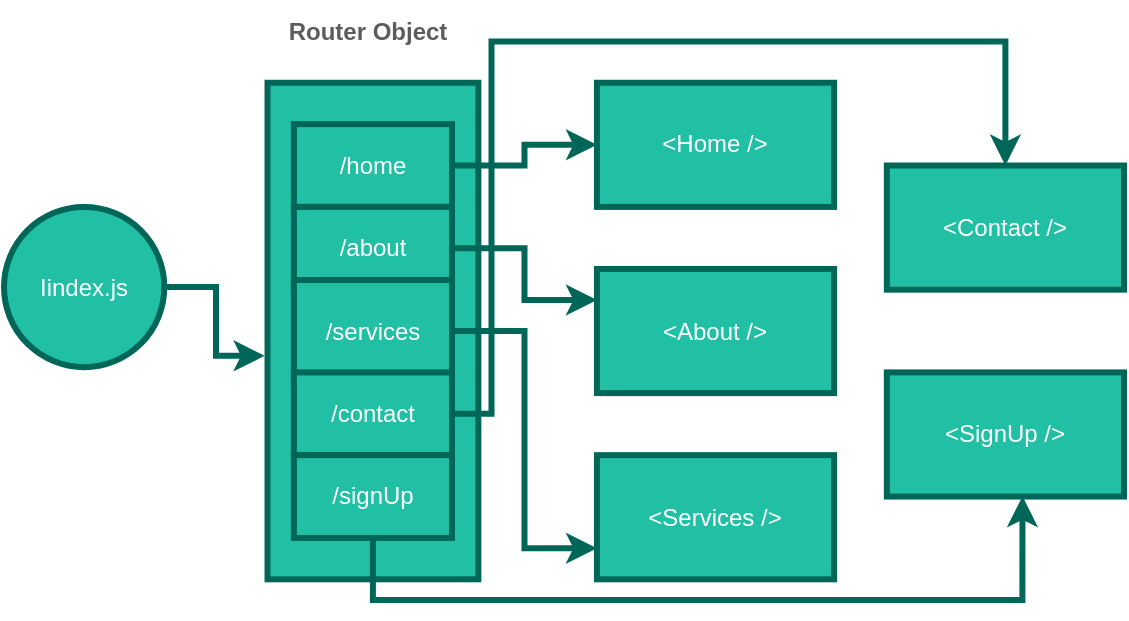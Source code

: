 <mxfile version="20.2.8" type="device"><diagram id="6VPIlBwzTrnkcfqpO4y_" name="Page-1"><mxGraphModel dx="887" dy="568" grid="1" gridSize="10" guides="1" tooltips="1" connect="1" arrows="1" fold="1" page="1" pageScale="1" pageWidth="1169" pageHeight="827" math="0" shadow="0"><root><mxCell id="0"/><mxCell id="1" parent="0"/><mxCell id="y9gQTFh3_OmzTec_UEp2-23" value="" style="group;strokeWidth=0;strokeColor=none;fontColor=#5C5C5C;" parent="1" vertex="1" connectable="0"><mxGeometry x="150" y="130" width="560" height="300" as="geometry"/></mxCell><mxCell id="y9gQTFh3_OmzTec_UEp2-1" value="Iindex.js" style="ellipse;whiteSpace=wrap;html=1;aspect=fixed;strokeWidth=3;strokeColor=#006658;fillColor=#21C0A5;fontColor=#FFFFFF;" parent="y9gQTFh3_OmzTec_UEp2-23" vertex="1"><mxGeometry y="103.448" width="80.153" height="80.153" as="geometry"/></mxCell><mxCell id="y9gQTFh3_OmzTec_UEp2-2" value="" style="rounded=0;whiteSpace=wrap;html=1;strokeWidth=3;strokeColor=#006658;fillColor=#21C0A5;fontColor=#5C5C5C;" parent="y9gQTFh3_OmzTec_UEp2-23" vertex="1"><mxGeometry x="131.765" y="41.379" width="105.412" height="248.276" as="geometry"/></mxCell><mxCell id="y9gQTFh3_OmzTec_UEp2-11" style="edgeStyle=orthogonalEdgeStyle;rounded=0;orthogonalLoop=1;jettySize=auto;html=1;entryX=-0.014;entryY=0.55;entryDx=0;entryDy=0;entryPerimeter=0;strokeWidth=3;strokeColor=#006658;fontColor=#5C5C5C;" parent="y9gQTFh3_OmzTec_UEp2-23" source="y9gQTFh3_OmzTec_UEp2-1" target="y9gQTFh3_OmzTec_UEp2-2" edge="1"><mxGeometry relative="1" as="geometry"/></mxCell><mxCell id="y9gQTFh3_OmzTec_UEp2-3" value="/home" style="rounded=0;whiteSpace=wrap;html=1;strokeWidth=3;strokeColor=#006658;fillColor=#21C0A5;fontColor=#FFFFFF;" parent="y9gQTFh3_OmzTec_UEp2-23" vertex="1"><mxGeometry x="144.941" y="62.069" width="79.059" height="41.379" as="geometry"/></mxCell><mxCell id="y9gQTFh3_OmzTec_UEp2-4" value="/about" style="rounded=0;whiteSpace=wrap;html=1;strokeWidth=3;strokeColor=#006658;fillColor=#21C0A5;fontColor=#FFFFFF;" parent="y9gQTFh3_OmzTec_UEp2-23" vertex="1"><mxGeometry x="144.941" y="103.448" width="79.059" height="41.379" as="geometry"/></mxCell><mxCell id="y9gQTFh3_OmzTec_UEp2-5" value="/services" style="rounded=0;whiteSpace=wrap;html=1;strokeWidth=3;strokeColor=#006658;fillColor=#21C0A5;fontColor=#FFFFFF;" parent="y9gQTFh3_OmzTec_UEp2-23" vertex="1"><mxGeometry x="144.94" y="140" width="79.06" height="51.03" as="geometry"/></mxCell><mxCell id="y9gQTFh3_OmzTec_UEp2-9" value="/contact" style="rounded=0;whiteSpace=wrap;html=1;strokeWidth=3;strokeColor=#006658;fillColor=#21C0A5;fontColor=#FFFFFF;" parent="y9gQTFh3_OmzTec_UEp2-23" vertex="1"><mxGeometry x="144.941" y="186.207" width="79.059" height="41.379" as="geometry"/></mxCell><mxCell id="y9gQTFh3_OmzTec_UEp2-10" value="/signUp" style="rounded=0;whiteSpace=wrap;html=1;strokeWidth=3;strokeColor=#006658;fillColor=#21C0A5;fontColor=#FFFFFF;" parent="y9gQTFh3_OmzTec_UEp2-23" vertex="1"><mxGeometry x="144.941" y="227.586" width="79.059" height="41.379" as="geometry"/></mxCell><mxCell id="y9gQTFh3_OmzTec_UEp2-12" value="Router Object" style="text;html=1;strokeColor=none;fillColor=none;align=center;verticalAlign=middle;whiteSpace=wrap;rounded=0;strokeWidth=1;fontColor=#5C5C5C;fontStyle=1" parent="y9gQTFh3_OmzTec_UEp2-23" vertex="1"><mxGeometry x="140" width="84" height="31.03" as="geometry"/></mxCell><mxCell id="y9gQTFh3_OmzTec_UEp2-13" value="&amp;lt;Home /&amp;gt;" style="rounded=0;whiteSpace=wrap;html=1;strokeWidth=3;strokeColor=#006658;fillColor=#21C0A5;fontColor=#FFFFFF;" parent="y9gQTFh3_OmzTec_UEp2-23" vertex="1"><mxGeometry x="296.471" y="41.379" width="118.588" height="62.069" as="geometry"/></mxCell><mxCell id="y9gQTFh3_OmzTec_UEp2-16" style="edgeStyle=orthogonalEdgeStyle;rounded=0;orthogonalLoop=1;jettySize=auto;html=1;entryX=0;entryY=0.5;entryDx=0;entryDy=0;strokeWidth=3;strokeColor=#006658;fontColor=#5C5C5C;" parent="y9gQTFh3_OmzTec_UEp2-23" source="y9gQTFh3_OmzTec_UEp2-3" target="y9gQTFh3_OmzTec_UEp2-13" edge="1"><mxGeometry relative="1" as="geometry"/></mxCell><mxCell id="y9gQTFh3_OmzTec_UEp2-14" value="&amp;lt;About /&amp;gt;" style="rounded=0;whiteSpace=wrap;html=1;strokeWidth=3;strokeColor=#006658;fillColor=#21C0A5;fontColor=#FFFFFF;" parent="y9gQTFh3_OmzTec_UEp2-23" vertex="1"><mxGeometry x="296.471" y="134.483" width="118.588" height="62.069" as="geometry"/></mxCell><mxCell id="y9gQTFh3_OmzTec_UEp2-17" style="edgeStyle=orthogonalEdgeStyle;rounded=0;orthogonalLoop=1;jettySize=auto;html=1;entryX=0;entryY=0.25;entryDx=0;entryDy=0;strokeWidth=3;strokeColor=#006658;fontColor=#5C5C5C;" parent="y9gQTFh3_OmzTec_UEp2-23" source="y9gQTFh3_OmzTec_UEp2-4" target="y9gQTFh3_OmzTec_UEp2-14" edge="1"><mxGeometry relative="1" as="geometry"><mxPoint x="270.118" y="144.828" as="targetPoint"/></mxGeometry></mxCell><mxCell id="y9gQTFh3_OmzTec_UEp2-15" value="&amp;lt;Services /&amp;gt;" style="rounded=0;whiteSpace=wrap;html=1;strokeWidth=3;strokeColor=#006658;fillColor=#21C0A5;fontColor=#FFFFFF;" parent="y9gQTFh3_OmzTec_UEp2-23" vertex="1"><mxGeometry x="296.471" y="227.586" width="118.588" height="62.069" as="geometry"/></mxCell><mxCell id="y9gQTFh3_OmzTec_UEp2-18" style="edgeStyle=orthogonalEdgeStyle;rounded=0;orthogonalLoop=1;jettySize=auto;html=1;entryX=0;entryY=0.75;entryDx=0;entryDy=0;strokeWidth=3;strokeColor=#006658;fontColor=#5C5C5C;" parent="y9gQTFh3_OmzTec_UEp2-23" source="y9gQTFh3_OmzTec_UEp2-5" target="y9gQTFh3_OmzTec_UEp2-15" edge="1"><mxGeometry relative="1" as="geometry"/></mxCell><mxCell id="y9gQTFh3_OmzTec_UEp2-19" value="&amp;lt;Contact /&amp;gt;" style="rounded=0;whiteSpace=wrap;html=1;strokeWidth=3;strokeColor=#006658;fillColor=#21C0A5;fontColor=#FFFFFF;" parent="y9gQTFh3_OmzTec_UEp2-23" vertex="1"><mxGeometry x="441.412" y="82.759" width="118.588" height="62.069" as="geometry"/></mxCell><mxCell id="y9gQTFh3_OmzTec_UEp2-21" style="edgeStyle=orthogonalEdgeStyle;rounded=0;orthogonalLoop=1;jettySize=auto;html=1;strokeWidth=3;strokeColor=#006658;fontColor=#5C5C5C;" parent="y9gQTFh3_OmzTec_UEp2-23" source="y9gQTFh3_OmzTec_UEp2-9" target="y9gQTFh3_OmzTec_UEp2-19" edge="1"><mxGeometry relative="1" as="geometry"><Array as="points"><mxPoint x="243.765" y="206.897"/><mxPoint x="243.765" y="20.69"/><mxPoint x="500.706" y="20.69"/></Array></mxGeometry></mxCell><mxCell id="y9gQTFh3_OmzTec_UEp2-20" value="&amp;lt;SignUp /&amp;gt;" style="rounded=0;whiteSpace=wrap;html=1;strokeWidth=3;strokeColor=#006658;fillColor=#21C0A5;fontColor=#FFFFFF;" parent="y9gQTFh3_OmzTec_UEp2-23" vertex="1"><mxGeometry x="441.412" y="186.207" width="118.588" height="62.069" as="geometry"/></mxCell><mxCell id="y9gQTFh3_OmzTec_UEp2-22" style="edgeStyle=orthogonalEdgeStyle;rounded=0;orthogonalLoop=1;jettySize=auto;html=1;entryX=0.572;entryY=0.997;entryDx=0;entryDy=0;entryPerimeter=0;strokeWidth=3;strokeColor=#006658;fontColor=#5C5C5C;" parent="y9gQTFh3_OmzTec_UEp2-23" source="y9gQTFh3_OmzTec_UEp2-10" target="y9gQTFh3_OmzTec_UEp2-20" edge="1"><mxGeometry relative="1" as="geometry"><Array as="points"><mxPoint x="184.471" y="300"/><mxPoint x="509.271" y="300"/></Array></mxGeometry></mxCell></root></mxGraphModel></diagram></mxfile>